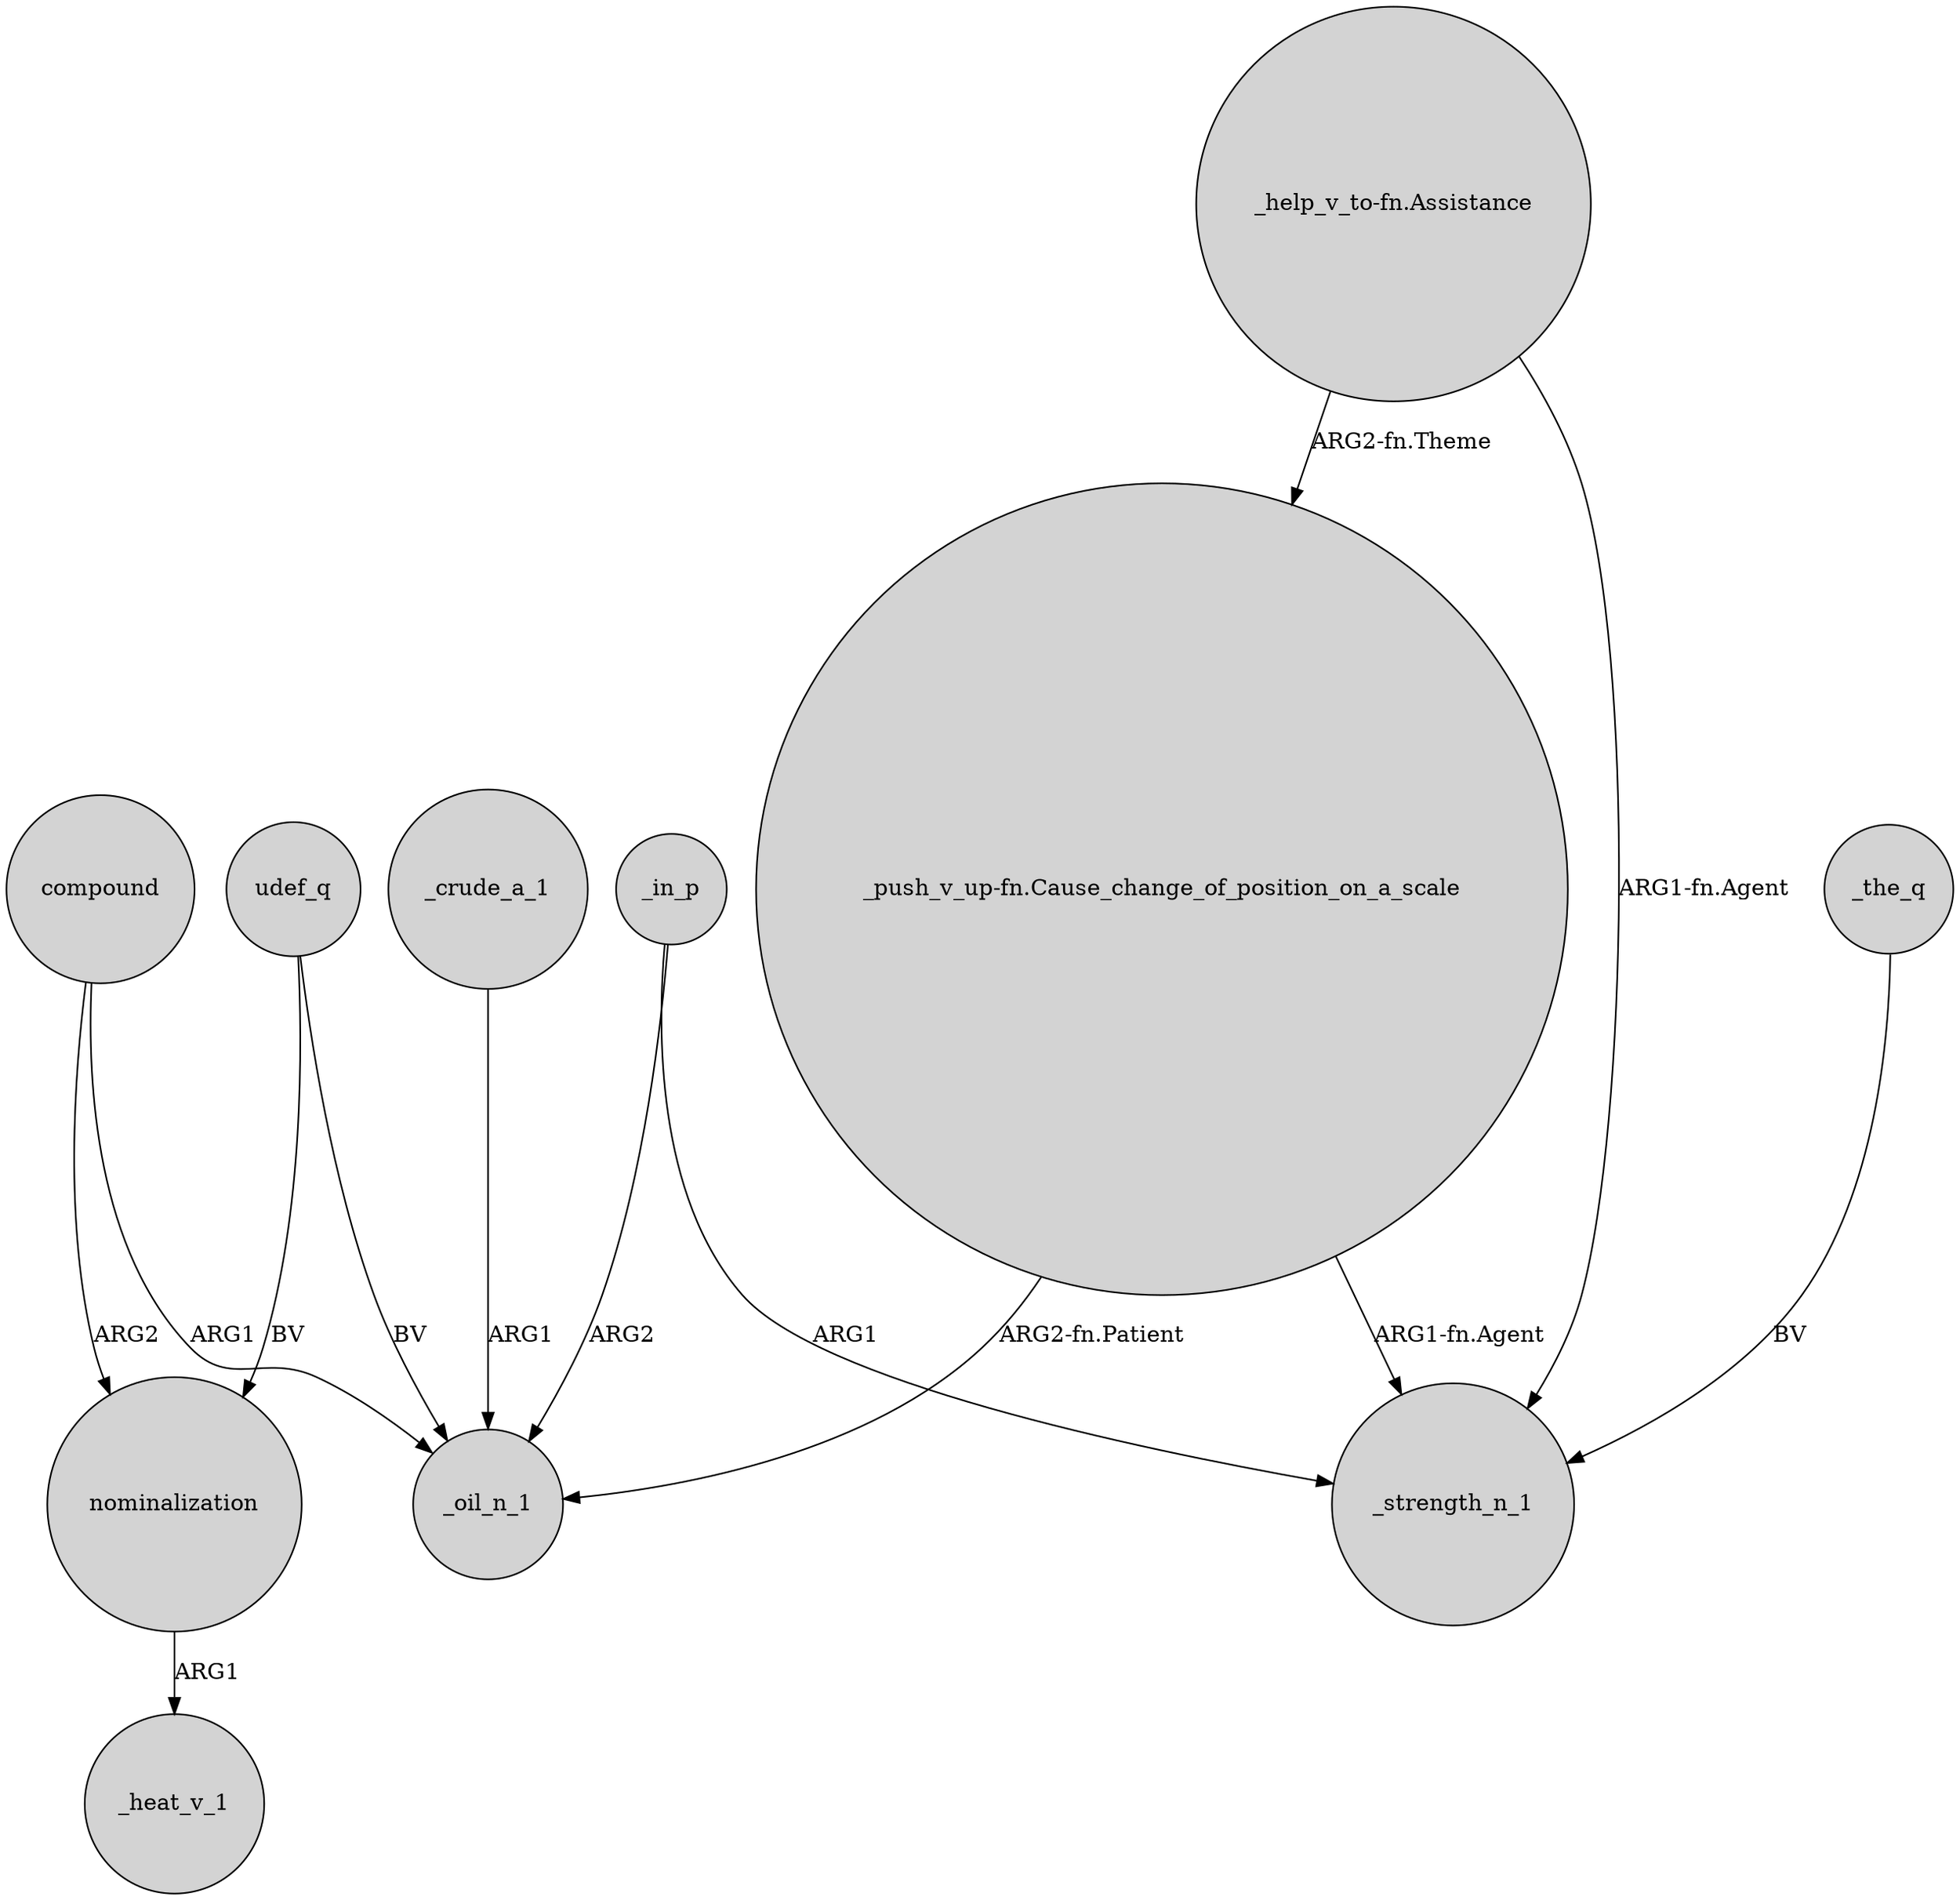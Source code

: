 digraph {
	node [shape=circle style=filled]
	nominalization -> _heat_v_1 [label=ARG1]
	_crude_a_1 -> _oil_n_1 [label=ARG1]
	_in_p -> _oil_n_1 [label=ARG2]
	"_help_v_to-fn.Assistance" -> _strength_n_1 [label="ARG1-fn.Agent"]
	compound -> nominalization [label=ARG2]
	"_help_v_to-fn.Assistance" -> "_push_v_up-fn.Cause_change_of_position_on_a_scale" [label="ARG2-fn.Theme"]
	"_push_v_up-fn.Cause_change_of_position_on_a_scale" -> _strength_n_1 [label="ARG1-fn.Agent"]
	compound -> _oil_n_1 [label=ARG1]
	"_push_v_up-fn.Cause_change_of_position_on_a_scale" -> _oil_n_1 [label="ARG2-fn.Patient"]
	_in_p -> _strength_n_1 [label=ARG1]
	udef_q -> nominalization [label=BV]
	_the_q -> _strength_n_1 [label=BV]
	udef_q -> _oil_n_1 [label=BV]
}
